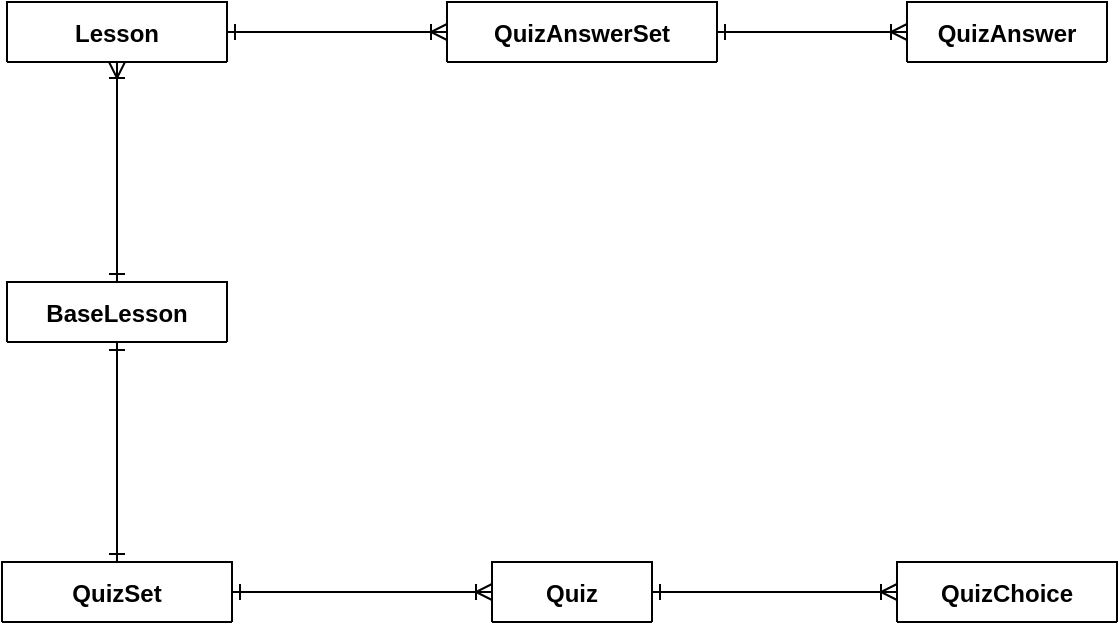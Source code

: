 <mxfile version="14.4.9" type="github">
  <diagram id="R2lEEEUBdFMjLlhIrx00" name="Page-1">
    <mxGraphModel dx="842" dy="801" grid="1" gridSize="10" guides="1" tooltips="1" connect="1" arrows="1" fold="1" page="1" pageScale="1" pageWidth="850" pageHeight="1100" math="0" shadow="0" extFonts="Permanent Marker^https://fonts.googleapis.com/css?family=Permanent+Marker">
      <root>
        <mxCell id="0" />
        <mxCell id="1" parent="0" />
        <mxCell id="cOOYBnyWmmE-Bh1Ltxbe-5" value="Quiz" style="shape=table;startSize=30;container=1;collapsible=1;childLayout=tableLayout;fixedRows=1;rowLines=0;fontStyle=1;align=center;resizeLast=1;" vertex="1" collapsed="1" parent="1">
          <mxGeometry x="375" y="760" width="80" height="30" as="geometry">
            <mxRectangle x="200" y="560" width="180" height="160" as="alternateBounds" />
          </mxGeometry>
        </mxCell>
        <mxCell id="cOOYBnyWmmE-Bh1Ltxbe-6" value="" style="shape=partialRectangle;collapsible=0;dropTarget=0;pointerEvents=0;fillColor=none;top=0;left=0;bottom=1;right=0;points=[[0,0.5],[1,0.5]];portConstraint=eastwest;" vertex="1" parent="cOOYBnyWmmE-Bh1Ltxbe-5">
          <mxGeometry y="30" width="180" height="30" as="geometry" />
        </mxCell>
        <mxCell id="cOOYBnyWmmE-Bh1Ltxbe-7" value="PK" style="shape=partialRectangle;connectable=0;fillColor=none;top=0;left=0;bottom=0;right=0;fontStyle=1;overflow=hidden;" vertex="1" parent="cOOYBnyWmmE-Bh1Ltxbe-6">
          <mxGeometry width="30" height="30" as="geometry" />
        </mxCell>
        <mxCell id="cOOYBnyWmmE-Bh1Ltxbe-8" value="UniqueID" style="shape=partialRectangle;connectable=0;fillColor=none;top=0;left=0;bottom=0;right=0;align=left;spacingLeft=6;fontStyle=5;overflow=hidden;" vertex="1" parent="cOOYBnyWmmE-Bh1Ltxbe-6">
          <mxGeometry x="30" width="150" height="30" as="geometry" />
        </mxCell>
        <mxCell id="cOOYBnyWmmE-Bh1Ltxbe-9" value="" style="shape=partialRectangle;collapsible=0;dropTarget=0;pointerEvents=0;fillColor=none;top=0;left=0;bottom=0;right=0;points=[[0,0.5],[1,0.5]];portConstraint=eastwest;" vertex="1" parent="cOOYBnyWmmE-Bh1Ltxbe-5">
          <mxGeometry y="60" width="180" height="30" as="geometry" />
        </mxCell>
        <mxCell id="cOOYBnyWmmE-Bh1Ltxbe-10" value="" style="shape=partialRectangle;connectable=0;fillColor=none;top=0;left=0;bottom=0;right=0;editable=1;overflow=hidden;" vertex="1" parent="cOOYBnyWmmE-Bh1Ltxbe-9">
          <mxGeometry width="30" height="30" as="geometry" />
        </mxCell>
        <mxCell id="cOOYBnyWmmE-Bh1Ltxbe-11" value="Row 1" style="shape=partialRectangle;connectable=0;fillColor=none;top=0;left=0;bottom=0;right=0;align=left;spacingLeft=6;overflow=hidden;" vertex="1" parent="cOOYBnyWmmE-Bh1Ltxbe-9">
          <mxGeometry x="30" width="150" height="30" as="geometry" />
        </mxCell>
        <mxCell id="cOOYBnyWmmE-Bh1Ltxbe-12" value="" style="shape=partialRectangle;collapsible=0;dropTarget=0;pointerEvents=0;fillColor=none;top=0;left=0;bottom=0;right=0;points=[[0,0.5],[1,0.5]];portConstraint=eastwest;" vertex="1" parent="cOOYBnyWmmE-Bh1Ltxbe-5">
          <mxGeometry y="90" width="180" height="30" as="geometry" />
        </mxCell>
        <mxCell id="cOOYBnyWmmE-Bh1Ltxbe-13" value="" style="shape=partialRectangle;connectable=0;fillColor=none;top=0;left=0;bottom=0;right=0;editable=1;overflow=hidden;" vertex="1" parent="cOOYBnyWmmE-Bh1Ltxbe-12">
          <mxGeometry width="30" height="30" as="geometry" />
        </mxCell>
        <mxCell id="cOOYBnyWmmE-Bh1Ltxbe-14" value="Row 2" style="shape=partialRectangle;connectable=0;fillColor=none;top=0;left=0;bottom=0;right=0;align=left;spacingLeft=6;overflow=hidden;" vertex="1" parent="cOOYBnyWmmE-Bh1Ltxbe-12">
          <mxGeometry x="30" width="150" height="30" as="geometry" />
        </mxCell>
        <mxCell id="cOOYBnyWmmE-Bh1Ltxbe-15" value="" style="shape=partialRectangle;collapsible=0;dropTarget=0;pointerEvents=0;fillColor=none;top=0;left=0;bottom=0;right=0;points=[[0,0.5],[1,0.5]];portConstraint=eastwest;" vertex="1" parent="cOOYBnyWmmE-Bh1Ltxbe-5">
          <mxGeometry y="120" width="180" height="30" as="geometry" />
        </mxCell>
        <mxCell id="cOOYBnyWmmE-Bh1Ltxbe-16" value="" style="shape=partialRectangle;connectable=0;fillColor=none;top=0;left=0;bottom=0;right=0;editable=1;overflow=hidden;" vertex="1" parent="cOOYBnyWmmE-Bh1Ltxbe-15">
          <mxGeometry width="30" height="30" as="geometry" />
        </mxCell>
        <mxCell id="cOOYBnyWmmE-Bh1Ltxbe-17" value="Row 3" style="shape=partialRectangle;connectable=0;fillColor=none;top=0;left=0;bottom=0;right=0;align=left;spacingLeft=6;overflow=hidden;" vertex="1" parent="cOOYBnyWmmE-Bh1Ltxbe-15">
          <mxGeometry x="30" width="150" height="30" as="geometry" />
        </mxCell>
        <mxCell id="cOOYBnyWmmE-Bh1Ltxbe-74" style="edgeStyle=orthogonalEdgeStyle;rounded=0;orthogonalLoop=1;jettySize=auto;html=1;exitX=0;exitY=0.5;exitDx=0;exitDy=0;entryX=1;entryY=0.5;entryDx=0;entryDy=0;startArrow=ERoneToMany;startFill=0;endArrow=ERone;endFill=0;" edge="1" parent="1" source="cOOYBnyWmmE-Bh1Ltxbe-31" target="cOOYBnyWmmE-Bh1Ltxbe-5">
          <mxGeometry relative="1" as="geometry" />
        </mxCell>
        <mxCell id="cOOYBnyWmmE-Bh1Ltxbe-31" value="QuizChoice" style="shape=table;startSize=30;container=1;collapsible=1;childLayout=tableLayout;fixedRows=1;rowLines=0;fontStyle=1;align=center;resizeLast=1;" vertex="1" collapsed="1" parent="1">
          <mxGeometry x="577.5" y="760" width="110" height="30" as="geometry">
            <mxRectangle x="460" y="560" width="180" height="160" as="alternateBounds" />
          </mxGeometry>
        </mxCell>
        <mxCell id="cOOYBnyWmmE-Bh1Ltxbe-32" value="" style="shape=partialRectangle;collapsible=0;dropTarget=0;pointerEvents=0;fillColor=none;top=0;left=0;bottom=1;right=0;points=[[0,0.5],[1,0.5]];portConstraint=eastwest;" vertex="1" parent="cOOYBnyWmmE-Bh1Ltxbe-31">
          <mxGeometry y="30" width="180" height="30" as="geometry" />
        </mxCell>
        <mxCell id="cOOYBnyWmmE-Bh1Ltxbe-33" value="PK" style="shape=partialRectangle;connectable=0;fillColor=none;top=0;left=0;bottom=0;right=0;fontStyle=1;overflow=hidden;" vertex="1" parent="cOOYBnyWmmE-Bh1Ltxbe-32">
          <mxGeometry width="30" height="30" as="geometry" />
        </mxCell>
        <mxCell id="cOOYBnyWmmE-Bh1Ltxbe-34" value="UniqueID" style="shape=partialRectangle;connectable=0;fillColor=none;top=0;left=0;bottom=0;right=0;align=left;spacingLeft=6;fontStyle=5;overflow=hidden;" vertex="1" parent="cOOYBnyWmmE-Bh1Ltxbe-32">
          <mxGeometry x="30" width="150" height="30" as="geometry" />
        </mxCell>
        <mxCell id="cOOYBnyWmmE-Bh1Ltxbe-35" value="" style="shape=partialRectangle;collapsible=0;dropTarget=0;pointerEvents=0;fillColor=none;top=0;left=0;bottom=0;right=0;points=[[0,0.5],[1,0.5]];portConstraint=eastwest;" vertex="1" parent="cOOYBnyWmmE-Bh1Ltxbe-31">
          <mxGeometry y="60" width="180" height="30" as="geometry" />
        </mxCell>
        <mxCell id="cOOYBnyWmmE-Bh1Ltxbe-36" value="" style="shape=partialRectangle;connectable=0;fillColor=none;top=0;left=0;bottom=0;right=0;editable=1;overflow=hidden;" vertex="1" parent="cOOYBnyWmmE-Bh1Ltxbe-35">
          <mxGeometry width="30" height="30" as="geometry" />
        </mxCell>
        <mxCell id="cOOYBnyWmmE-Bh1Ltxbe-37" value="Row 1" style="shape=partialRectangle;connectable=0;fillColor=none;top=0;left=0;bottom=0;right=0;align=left;spacingLeft=6;overflow=hidden;" vertex="1" parent="cOOYBnyWmmE-Bh1Ltxbe-35">
          <mxGeometry x="30" width="150" height="30" as="geometry" />
        </mxCell>
        <mxCell id="cOOYBnyWmmE-Bh1Ltxbe-38" value="" style="shape=partialRectangle;collapsible=0;dropTarget=0;pointerEvents=0;fillColor=none;top=0;left=0;bottom=0;right=0;points=[[0,0.5],[1,0.5]];portConstraint=eastwest;" vertex="1" parent="cOOYBnyWmmE-Bh1Ltxbe-31">
          <mxGeometry y="90" width="180" height="30" as="geometry" />
        </mxCell>
        <mxCell id="cOOYBnyWmmE-Bh1Ltxbe-39" value="" style="shape=partialRectangle;connectable=0;fillColor=none;top=0;left=0;bottom=0;right=0;editable=1;overflow=hidden;" vertex="1" parent="cOOYBnyWmmE-Bh1Ltxbe-38">
          <mxGeometry width="30" height="30" as="geometry" />
        </mxCell>
        <mxCell id="cOOYBnyWmmE-Bh1Ltxbe-40" value="Row 2" style="shape=partialRectangle;connectable=0;fillColor=none;top=0;left=0;bottom=0;right=0;align=left;spacingLeft=6;overflow=hidden;" vertex="1" parent="cOOYBnyWmmE-Bh1Ltxbe-38">
          <mxGeometry x="30" width="150" height="30" as="geometry" />
        </mxCell>
        <mxCell id="cOOYBnyWmmE-Bh1Ltxbe-41" value="" style="shape=partialRectangle;collapsible=0;dropTarget=0;pointerEvents=0;fillColor=none;top=0;left=0;bottom=0;right=0;points=[[0,0.5],[1,0.5]];portConstraint=eastwest;" vertex="1" parent="cOOYBnyWmmE-Bh1Ltxbe-31">
          <mxGeometry y="120" width="180" height="30" as="geometry" />
        </mxCell>
        <mxCell id="cOOYBnyWmmE-Bh1Ltxbe-42" value="" style="shape=partialRectangle;connectable=0;fillColor=none;top=0;left=0;bottom=0;right=0;editable=1;overflow=hidden;" vertex="1" parent="cOOYBnyWmmE-Bh1Ltxbe-41">
          <mxGeometry width="30" height="30" as="geometry" />
        </mxCell>
        <mxCell id="cOOYBnyWmmE-Bh1Ltxbe-43" value="Row 3" style="shape=partialRectangle;connectable=0;fillColor=none;top=0;left=0;bottom=0;right=0;align=left;spacingLeft=6;overflow=hidden;" vertex="1" parent="cOOYBnyWmmE-Bh1Ltxbe-41">
          <mxGeometry x="30" width="150" height="30" as="geometry" />
        </mxCell>
        <mxCell id="cOOYBnyWmmE-Bh1Ltxbe-71" style="edgeStyle=orthogonalEdgeStyle;rounded=0;orthogonalLoop=1;jettySize=auto;html=1;exitX=1;exitY=0.5;exitDx=0;exitDy=0;entryX=0;entryY=0.5;entryDx=0;entryDy=0;startArrow=ERone;startFill=0;endArrow=ERoneToMany;endFill=0;" edge="1" parent="1" source="cOOYBnyWmmE-Bh1Ltxbe-44" target="cOOYBnyWmmE-Bh1Ltxbe-5">
          <mxGeometry relative="1" as="geometry" />
        </mxCell>
        <mxCell id="cOOYBnyWmmE-Bh1Ltxbe-130" style="edgeStyle=orthogonalEdgeStyle;rounded=0;orthogonalLoop=1;jettySize=auto;html=1;exitX=0.5;exitY=0;exitDx=0;exitDy=0;entryX=0.5;entryY=1;entryDx=0;entryDy=0;startArrow=ERone;startFill=0;endArrow=ERone;endFill=0;" edge="1" parent="1" source="cOOYBnyWmmE-Bh1Ltxbe-44" target="cOOYBnyWmmE-Bh1Ltxbe-117">
          <mxGeometry relative="1" as="geometry" />
        </mxCell>
        <mxCell id="cOOYBnyWmmE-Bh1Ltxbe-44" value="QuizSet" style="shape=table;startSize=30;container=1;collapsible=1;childLayout=tableLayout;fixedRows=1;rowLines=0;fontStyle=1;align=center;resizeLast=1;" vertex="1" collapsed="1" parent="1">
          <mxGeometry x="130" y="760" width="115" height="30" as="geometry">
            <mxRectangle x="50" y="640" width="180" height="160" as="alternateBounds" />
          </mxGeometry>
        </mxCell>
        <mxCell id="cOOYBnyWmmE-Bh1Ltxbe-45" value="" style="shape=partialRectangle;collapsible=0;dropTarget=0;pointerEvents=0;fillColor=none;top=0;left=0;bottom=1;right=0;points=[[0,0.5],[1,0.5]];portConstraint=eastwest;" vertex="1" parent="cOOYBnyWmmE-Bh1Ltxbe-44">
          <mxGeometry y="30" width="180" height="30" as="geometry" />
        </mxCell>
        <mxCell id="cOOYBnyWmmE-Bh1Ltxbe-46" value="PK" style="shape=partialRectangle;connectable=0;fillColor=none;top=0;left=0;bottom=0;right=0;fontStyle=1;overflow=hidden;" vertex="1" parent="cOOYBnyWmmE-Bh1Ltxbe-45">
          <mxGeometry width="30" height="30" as="geometry" />
        </mxCell>
        <mxCell id="cOOYBnyWmmE-Bh1Ltxbe-47" value="UniqueID" style="shape=partialRectangle;connectable=0;fillColor=none;top=0;left=0;bottom=0;right=0;align=left;spacingLeft=6;fontStyle=5;overflow=hidden;" vertex="1" parent="cOOYBnyWmmE-Bh1Ltxbe-45">
          <mxGeometry x="30" width="150" height="30" as="geometry" />
        </mxCell>
        <mxCell id="cOOYBnyWmmE-Bh1Ltxbe-48" value="" style="shape=partialRectangle;collapsible=0;dropTarget=0;pointerEvents=0;fillColor=none;top=0;left=0;bottom=0;right=0;points=[[0,0.5],[1,0.5]];portConstraint=eastwest;" vertex="1" parent="cOOYBnyWmmE-Bh1Ltxbe-44">
          <mxGeometry y="60" width="180" height="30" as="geometry" />
        </mxCell>
        <mxCell id="cOOYBnyWmmE-Bh1Ltxbe-49" value="" style="shape=partialRectangle;connectable=0;fillColor=none;top=0;left=0;bottom=0;right=0;editable=1;overflow=hidden;" vertex="1" parent="cOOYBnyWmmE-Bh1Ltxbe-48">
          <mxGeometry width="30" height="30" as="geometry" />
        </mxCell>
        <mxCell id="cOOYBnyWmmE-Bh1Ltxbe-50" value="Row 1" style="shape=partialRectangle;connectable=0;fillColor=none;top=0;left=0;bottom=0;right=0;align=left;spacingLeft=6;overflow=hidden;" vertex="1" parent="cOOYBnyWmmE-Bh1Ltxbe-48">
          <mxGeometry x="30" width="150" height="30" as="geometry" />
        </mxCell>
        <mxCell id="cOOYBnyWmmE-Bh1Ltxbe-51" value="" style="shape=partialRectangle;collapsible=0;dropTarget=0;pointerEvents=0;fillColor=none;top=0;left=0;bottom=0;right=0;points=[[0,0.5],[1,0.5]];portConstraint=eastwest;" vertex="1" parent="cOOYBnyWmmE-Bh1Ltxbe-44">
          <mxGeometry y="90" width="180" height="30" as="geometry" />
        </mxCell>
        <mxCell id="cOOYBnyWmmE-Bh1Ltxbe-52" value="" style="shape=partialRectangle;connectable=0;fillColor=none;top=0;left=0;bottom=0;right=0;editable=1;overflow=hidden;" vertex="1" parent="cOOYBnyWmmE-Bh1Ltxbe-51">
          <mxGeometry width="30" height="30" as="geometry" />
        </mxCell>
        <mxCell id="cOOYBnyWmmE-Bh1Ltxbe-53" value="Row 2" style="shape=partialRectangle;connectable=0;fillColor=none;top=0;left=0;bottom=0;right=0;align=left;spacingLeft=6;overflow=hidden;" vertex="1" parent="cOOYBnyWmmE-Bh1Ltxbe-51">
          <mxGeometry x="30" width="150" height="30" as="geometry" />
        </mxCell>
        <mxCell id="cOOYBnyWmmE-Bh1Ltxbe-54" value="" style="shape=partialRectangle;collapsible=0;dropTarget=0;pointerEvents=0;fillColor=none;top=0;left=0;bottom=0;right=0;points=[[0,0.5],[1,0.5]];portConstraint=eastwest;" vertex="1" parent="cOOYBnyWmmE-Bh1Ltxbe-44">
          <mxGeometry y="120" width="180" height="30" as="geometry" />
        </mxCell>
        <mxCell id="cOOYBnyWmmE-Bh1Ltxbe-55" value="" style="shape=partialRectangle;connectable=0;fillColor=none;top=0;left=0;bottom=0;right=0;editable=1;overflow=hidden;" vertex="1" parent="cOOYBnyWmmE-Bh1Ltxbe-54">
          <mxGeometry width="30" height="30" as="geometry" />
        </mxCell>
        <mxCell id="cOOYBnyWmmE-Bh1Ltxbe-56" value="Row 3" style="shape=partialRectangle;connectable=0;fillColor=none;top=0;left=0;bottom=0;right=0;align=left;spacingLeft=6;overflow=hidden;" vertex="1" parent="cOOYBnyWmmE-Bh1Ltxbe-54">
          <mxGeometry x="30" width="150" height="30" as="geometry" />
        </mxCell>
        <mxCell id="cOOYBnyWmmE-Bh1Ltxbe-76" value="QuizAnswer" style="shape=table;startSize=30;container=1;collapsible=1;childLayout=tableLayout;fixedRows=1;rowLines=0;fontStyle=1;align=center;resizeLast=1;" vertex="1" collapsed="1" parent="1">
          <mxGeometry x="582.5" y="480" width="100" height="30" as="geometry">
            <mxRectangle x="640" y="400" width="180" height="130" as="alternateBounds" />
          </mxGeometry>
        </mxCell>
        <mxCell id="cOOYBnyWmmE-Bh1Ltxbe-77" value="" style="shape=partialRectangle;collapsible=0;dropTarget=0;pointerEvents=0;fillColor=none;top=0;left=0;bottom=1;right=0;points=[[0,0.5],[1,0.5]];portConstraint=eastwest;" vertex="1" parent="cOOYBnyWmmE-Bh1Ltxbe-76">
          <mxGeometry y="30" width="180" height="30" as="geometry" />
        </mxCell>
        <mxCell id="cOOYBnyWmmE-Bh1Ltxbe-78" value="PK" style="shape=partialRectangle;connectable=0;fillColor=none;top=0;left=0;bottom=0;right=0;fontStyle=1;overflow=hidden;" vertex="1" parent="cOOYBnyWmmE-Bh1Ltxbe-77">
          <mxGeometry width="30" height="30" as="geometry" />
        </mxCell>
        <mxCell id="cOOYBnyWmmE-Bh1Ltxbe-79" value="UniqueID" style="shape=partialRectangle;connectable=0;fillColor=none;top=0;left=0;bottom=0;right=0;align=left;spacingLeft=6;fontStyle=5;overflow=hidden;" vertex="1" parent="cOOYBnyWmmE-Bh1Ltxbe-77">
          <mxGeometry x="30" width="150" height="30" as="geometry" />
        </mxCell>
        <mxCell id="cOOYBnyWmmE-Bh1Ltxbe-80" value="" style="shape=partialRectangle;collapsible=0;dropTarget=0;pointerEvents=0;fillColor=none;top=0;left=0;bottom=0;right=0;points=[[0,0.5],[1,0.5]];portConstraint=eastwest;" vertex="1" parent="cOOYBnyWmmE-Bh1Ltxbe-76">
          <mxGeometry y="60" width="180" height="30" as="geometry" />
        </mxCell>
        <mxCell id="cOOYBnyWmmE-Bh1Ltxbe-81" value="" style="shape=partialRectangle;connectable=0;fillColor=none;top=0;left=0;bottom=0;right=0;editable=1;overflow=hidden;" vertex="1" parent="cOOYBnyWmmE-Bh1Ltxbe-80">
          <mxGeometry width="30" height="30" as="geometry" />
        </mxCell>
        <mxCell id="cOOYBnyWmmE-Bh1Ltxbe-82" value="quiz_choice_id" style="shape=partialRectangle;connectable=0;fillColor=none;top=0;left=0;bottom=0;right=0;align=left;spacingLeft=6;overflow=hidden;" vertex="1" parent="cOOYBnyWmmE-Bh1Ltxbe-80">
          <mxGeometry x="30" width="150" height="30" as="geometry" />
        </mxCell>
        <mxCell id="cOOYBnyWmmE-Bh1Ltxbe-83" value="" style="shape=partialRectangle;collapsible=0;dropTarget=0;pointerEvents=0;fillColor=none;top=0;left=0;bottom=0;right=0;points=[[0,0.5],[1,0.5]];portConstraint=eastwest;" vertex="1" parent="cOOYBnyWmmE-Bh1Ltxbe-76">
          <mxGeometry y="90" width="180" height="30" as="geometry" />
        </mxCell>
        <mxCell id="cOOYBnyWmmE-Bh1Ltxbe-84" value="" style="shape=partialRectangle;connectable=0;fillColor=none;top=0;left=0;bottom=0;right=0;editable=1;overflow=hidden;" vertex="1" parent="cOOYBnyWmmE-Bh1Ltxbe-83">
          <mxGeometry width="30" height="30" as="geometry" />
        </mxCell>
        <mxCell id="cOOYBnyWmmE-Bh1Ltxbe-85" value="answerSet_id" style="shape=partialRectangle;connectable=0;fillColor=none;top=0;left=0;bottom=0;right=0;align=left;spacingLeft=6;overflow=hidden;" vertex="1" parent="cOOYBnyWmmE-Bh1Ltxbe-83">
          <mxGeometry x="30" width="150" height="30" as="geometry" />
        </mxCell>
        <mxCell id="cOOYBnyWmmE-Bh1Ltxbe-89" value="QuizAnswerSet" style="shape=table;startSize=30;container=1;collapsible=1;childLayout=tableLayout;fixedRows=1;rowLines=0;fontStyle=1;align=center;resizeLast=1;" vertex="1" collapsed="1" parent="1">
          <mxGeometry x="352.5" y="480" width="135" height="30" as="geometry">
            <mxRectangle x="420" y="420" width="180" height="160" as="alternateBounds" />
          </mxGeometry>
        </mxCell>
        <mxCell id="cOOYBnyWmmE-Bh1Ltxbe-90" value="" style="shape=partialRectangle;collapsible=0;dropTarget=0;pointerEvents=0;fillColor=none;top=0;left=0;bottom=1;right=0;points=[[0,0.5],[1,0.5]];portConstraint=eastwest;" vertex="1" parent="cOOYBnyWmmE-Bh1Ltxbe-89">
          <mxGeometry y="30" width="180" height="30" as="geometry" />
        </mxCell>
        <mxCell id="cOOYBnyWmmE-Bh1Ltxbe-91" value="PK" style="shape=partialRectangle;connectable=0;fillColor=none;top=0;left=0;bottom=0;right=0;fontStyle=1;overflow=hidden;" vertex="1" parent="cOOYBnyWmmE-Bh1Ltxbe-90">
          <mxGeometry width="30" height="30" as="geometry" />
        </mxCell>
        <mxCell id="cOOYBnyWmmE-Bh1Ltxbe-92" value="UniqueID" style="shape=partialRectangle;connectable=0;fillColor=none;top=0;left=0;bottom=0;right=0;align=left;spacingLeft=6;fontStyle=5;overflow=hidden;" vertex="1" parent="cOOYBnyWmmE-Bh1Ltxbe-90">
          <mxGeometry x="30" width="150" height="30" as="geometry" />
        </mxCell>
        <mxCell id="cOOYBnyWmmE-Bh1Ltxbe-93" value="" style="shape=partialRectangle;collapsible=0;dropTarget=0;pointerEvents=0;fillColor=none;top=0;left=0;bottom=0;right=0;points=[[0,0.5],[1,0.5]];portConstraint=eastwest;" vertex="1" parent="cOOYBnyWmmE-Bh1Ltxbe-89">
          <mxGeometry y="60" width="180" height="30" as="geometry" />
        </mxCell>
        <mxCell id="cOOYBnyWmmE-Bh1Ltxbe-94" value="" style="shape=partialRectangle;connectable=0;fillColor=none;top=0;left=0;bottom=0;right=0;editable=1;overflow=hidden;" vertex="1" parent="cOOYBnyWmmE-Bh1Ltxbe-93">
          <mxGeometry width="30" height="30" as="geometry" />
        </mxCell>
        <mxCell id="cOOYBnyWmmE-Bh1Ltxbe-95" value="is_pre bool" style="shape=partialRectangle;connectable=0;fillColor=none;top=0;left=0;bottom=0;right=0;align=left;spacingLeft=6;overflow=hidden;" vertex="1" parent="cOOYBnyWmmE-Bh1Ltxbe-93">
          <mxGeometry x="30" width="150" height="30" as="geometry" />
        </mxCell>
        <mxCell id="cOOYBnyWmmE-Bh1Ltxbe-96" value="" style="shape=partialRectangle;collapsible=0;dropTarget=0;pointerEvents=0;fillColor=none;top=0;left=0;bottom=0;right=0;points=[[0,0.5],[1,0.5]];portConstraint=eastwest;" vertex="1" parent="cOOYBnyWmmE-Bh1Ltxbe-89">
          <mxGeometry y="90" width="180" height="30" as="geometry" />
        </mxCell>
        <mxCell id="cOOYBnyWmmE-Bh1Ltxbe-97" value="" style="shape=partialRectangle;connectable=0;fillColor=none;top=0;left=0;bottom=0;right=0;editable=1;overflow=hidden;" vertex="1" parent="cOOYBnyWmmE-Bh1Ltxbe-96">
          <mxGeometry width="30" height="30" as="geometry" />
        </mxCell>
        <mxCell id="cOOYBnyWmmE-Bh1Ltxbe-98" value="user" style="shape=partialRectangle;connectable=0;fillColor=none;top=0;left=0;bottom=0;right=0;align=left;spacingLeft=6;overflow=hidden;" vertex="1" parent="cOOYBnyWmmE-Bh1Ltxbe-96">
          <mxGeometry x="30" width="150" height="30" as="geometry" />
        </mxCell>
        <mxCell id="cOOYBnyWmmE-Bh1Ltxbe-99" value="" style="shape=partialRectangle;collapsible=0;dropTarget=0;pointerEvents=0;fillColor=none;top=0;left=0;bottom=0;right=0;points=[[0,0.5],[1,0.5]];portConstraint=eastwest;" vertex="1" parent="cOOYBnyWmmE-Bh1Ltxbe-89">
          <mxGeometry y="120" width="180" height="30" as="geometry" />
        </mxCell>
        <mxCell id="cOOYBnyWmmE-Bh1Ltxbe-100" value="" style="shape=partialRectangle;connectable=0;fillColor=none;top=0;left=0;bottom=0;right=0;editable=1;overflow=hidden;" vertex="1" parent="cOOYBnyWmmE-Bh1Ltxbe-99">
          <mxGeometry width="30" height="30" as="geometry" />
        </mxCell>
        <mxCell id="cOOYBnyWmmE-Bh1Ltxbe-101" value="lesson_id" style="shape=partialRectangle;connectable=0;fillColor=none;top=0;left=0;bottom=0;right=0;align=left;spacingLeft=6;overflow=hidden;" vertex="1" parent="cOOYBnyWmmE-Bh1Ltxbe-99">
          <mxGeometry x="30" width="150" height="30" as="geometry" />
        </mxCell>
        <mxCell id="cOOYBnyWmmE-Bh1Ltxbe-144" value="" style="edgeStyle=orthogonalEdgeStyle;rounded=0;orthogonalLoop=1;jettySize=auto;html=1;startArrow=ERone;startFill=0;endArrow=ERoneToMany;endFill=0;exitX=0.5;exitY=0;exitDx=0;exitDy=0;" edge="1" parent="1" source="cOOYBnyWmmE-Bh1Ltxbe-117" target="cOOYBnyWmmE-Bh1Ltxbe-135">
          <mxGeometry relative="1" as="geometry">
            <mxPoint x="180" y="485" as="targetPoint" />
          </mxGeometry>
        </mxCell>
        <mxCell id="cOOYBnyWmmE-Bh1Ltxbe-117" value="BaseLesson" style="shape=table;startSize=30;container=1;collapsible=1;childLayout=tableLayout;fixedRows=1;rowLines=0;fontStyle=1;align=center;resizeLast=1;" vertex="1" collapsed="1" parent="1">
          <mxGeometry x="132.5" y="620" width="110" height="30" as="geometry">
            <mxRectangle x="132.5" y="620" width="180" height="160" as="alternateBounds" />
          </mxGeometry>
        </mxCell>
        <mxCell id="cOOYBnyWmmE-Bh1Ltxbe-118" value="" style="shape=partialRectangle;collapsible=0;dropTarget=0;pointerEvents=0;fillColor=none;top=0;left=0;bottom=1;right=0;points=[[0,0.5],[1,0.5]];portConstraint=eastwest;" vertex="1" parent="cOOYBnyWmmE-Bh1Ltxbe-117">
          <mxGeometry y="30" width="180" height="30" as="geometry" />
        </mxCell>
        <mxCell id="cOOYBnyWmmE-Bh1Ltxbe-119" value="PK" style="shape=partialRectangle;connectable=0;fillColor=none;top=0;left=0;bottom=0;right=0;fontStyle=1;overflow=hidden;" vertex="1" parent="cOOYBnyWmmE-Bh1Ltxbe-118">
          <mxGeometry width="30" height="30" as="geometry" />
        </mxCell>
        <mxCell id="cOOYBnyWmmE-Bh1Ltxbe-120" value="UniqueID" style="shape=partialRectangle;connectable=0;fillColor=none;top=0;left=0;bottom=0;right=0;align=left;spacingLeft=6;fontStyle=5;overflow=hidden;" vertex="1" parent="cOOYBnyWmmE-Bh1Ltxbe-118">
          <mxGeometry x="30" width="150" height="30" as="geometry" />
        </mxCell>
        <mxCell id="cOOYBnyWmmE-Bh1Ltxbe-121" value="" style="shape=partialRectangle;collapsible=0;dropTarget=0;pointerEvents=0;fillColor=none;top=0;left=0;bottom=0;right=0;points=[[0,0.5],[1,0.5]];portConstraint=eastwest;" vertex="1" parent="cOOYBnyWmmE-Bh1Ltxbe-117">
          <mxGeometry y="60" width="180" height="30" as="geometry" />
        </mxCell>
        <mxCell id="cOOYBnyWmmE-Bh1Ltxbe-122" value="" style="shape=partialRectangle;connectable=0;fillColor=none;top=0;left=0;bottom=0;right=0;editable=1;overflow=hidden;" vertex="1" parent="cOOYBnyWmmE-Bh1Ltxbe-121">
          <mxGeometry width="30" height="30" as="geometry" />
        </mxCell>
        <mxCell id="cOOYBnyWmmE-Bh1Ltxbe-123" value="Row 1" style="shape=partialRectangle;connectable=0;fillColor=none;top=0;left=0;bottom=0;right=0;align=left;spacingLeft=6;overflow=hidden;" vertex="1" parent="cOOYBnyWmmE-Bh1Ltxbe-121">
          <mxGeometry x="30" width="150" height="30" as="geometry" />
        </mxCell>
        <mxCell id="cOOYBnyWmmE-Bh1Ltxbe-124" value="" style="shape=partialRectangle;collapsible=0;dropTarget=0;pointerEvents=0;fillColor=none;top=0;left=0;bottom=0;right=0;points=[[0,0.5],[1,0.5]];portConstraint=eastwest;" vertex="1" parent="cOOYBnyWmmE-Bh1Ltxbe-117">
          <mxGeometry y="90" width="180" height="30" as="geometry" />
        </mxCell>
        <mxCell id="cOOYBnyWmmE-Bh1Ltxbe-125" value="" style="shape=partialRectangle;connectable=0;fillColor=none;top=0;left=0;bottom=0;right=0;editable=1;overflow=hidden;" vertex="1" parent="cOOYBnyWmmE-Bh1Ltxbe-124">
          <mxGeometry width="30" height="30" as="geometry" />
        </mxCell>
        <mxCell id="cOOYBnyWmmE-Bh1Ltxbe-126" value="Row 2" style="shape=partialRectangle;connectable=0;fillColor=none;top=0;left=0;bottom=0;right=0;align=left;spacingLeft=6;overflow=hidden;" vertex="1" parent="cOOYBnyWmmE-Bh1Ltxbe-124">
          <mxGeometry x="30" width="150" height="30" as="geometry" />
        </mxCell>
        <mxCell id="cOOYBnyWmmE-Bh1Ltxbe-127" value="" style="shape=partialRectangle;collapsible=0;dropTarget=0;pointerEvents=0;fillColor=none;top=0;left=0;bottom=0;right=0;points=[[0,0.5],[1,0.5]];portConstraint=eastwest;" vertex="1" parent="cOOYBnyWmmE-Bh1Ltxbe-117">
          <mxGeometry y="120" width="180" height="30" as="geometry" />
        </mxCell>
        <mxCell id="cOOYBnyWmmE-Bh1Ltxbe-128" value="" style="shape=partialRectangle;connectable=0;fillColor=none;top=0;left=0;bottom=0;right=0;editable=1;overflow=hidden;" vertex="1" parent="cOOYBnyWmmE-Bh1Ltxbe-127">
          <mxGeometry width="30" height="30" as="geometry" />
        </mxCell>
        <mxCell id="cOOYBnyWmmE-Bh1Ltxbe-129" value="Row 3" style="shape=partialRectangle;connectable=0;fillColor=none;top=0;left=0;bottom=0;right=0;align=left;spacingLeft=6;overflow=hidden;" vertex="1" parent="cOOYBnyWmmE-Bh1Ltxbe-127">
          <mxGeometry x="30" width="150" height="30" as="geometry" />
        </mxCell>
        <mxCell id="cOOYBnyWmmE-Bh1Ltxbe-131" value="Lesson" style="shape=table;startSize=30;container=1;collapsible=1;childLayout=tableLayout;fixedRows=1;rowLines=0;fontStyle=1;align=center;resizeLast=1;" vertex="1" collapsed="1" parent="1">
          <mxGeometry x="132.5" y="480" width="110" height="30" as="geometry">
            <mxRectangle x="200" y="420" width="180" height="160" as="alternateBounds" />
          </mxGeometry>
        </mxCell>
        <mxCell id="cOOYBnyWmmE-Bh1Ltxbe-132" value="" style="shape=partialRectangle;collapsible=0;dropTarget=0;pointerEvents=0;fillColor=none;top=0;left=0;bottom=1;right=0;points=[[0,0.5],[1,0.5]];portConstraint=eastwest;" vertex="1" parent="cOOYBnyWmmE-Bh1Ltxbe-131">
          <mxGeometry y="30" width="180" height="30" as="geometry" />
        </mxCell>
        <mxCell id="cOOYBnyWmmE-Bh1Ltxbe-133" value="PK" style="shape=partialRectangle;connectable=0;fillColor=none;top=0;left=0;bottom=0;right=0;fontStyle=1;overflow=hidden;" vertex="1" parent="cOOYBnyWmmE-Bh1Ltxbe-132">
          <mxGeometry width="30" height="30" as="geometry" />
        </mxCell>
        <mxCell id="cOOYBnyWmmE-Bh1Ltxbe-134" value="UniqueID" style="shape=partialRectangle;connectable=0;fillColor=none;top=0;left=0;bottom=0;right=0;align=left;spacingLeft=6;fontStyle=5;overflow=hidden;" vertex="1" parent="cOOYBnyWmmE-Bh1Ltxbe-132">
          <mxGeometry x="30" width="150" height="30" as="geometry" />
        </mxCell>
        <mxCell id="cOOYBnyWmmE-Bh1Ltxbe-135" value="" style="shape=partialRectangle;collapsible=0;dropTarget=0;pointerEvents=0;fillColor=none;top=0;left=0;bottom=0;right=0;points=[[0,0.5],[1,0.5]];portConstraint=eastwest;" vertex="1" parent="cOOYBnyWmmE-Bh1Ltxbe-131">
          <mxGeometry y="60" width="180" height="30" as="geometry" />
        </mxCell>
        <mxCell id="cOOYBnyWmmE-Bh1Ltxbe-136" value="" style="shape=partialRectangle;connectable=0;fillColor=none;top=0;left=0;bottom=0;right=0;editable=1;overflow=hidden;" vertex="1" parent="cOOYBnyWmmE-Bh1Ltxbe-135">
          <mxGeometry width="30" height="30" as="geometry" />
        </mxCell>
        <mxCell id="cOOYBnyWmmE-Bh1Ltxbe-137" value="baseLesson_id" style="shape=partialRectangle;connectable=0;fillColor=none;top=0;left=0;bottom=0;right=0;align=left;spacingLeft=6;overflow=hidden;" vertex="1" parent="cOOYBnyWmmE-Bh1Ltxbe-135">
          <mxGeometry x="30" width="150" height="30" as="geometry" />
        </mxCell>
        <mxCell id="cOOYBnyWmmE-Bh1Ltxbe-138" value="" style="shape=partialRectangle;collapsible=0;dropTarget=0;pointerEvents=0;fillColor=none;top=0;left=0;bottom=0;right=0;points=[[0,0.5],[1,0.5]];portConstraint=eastwest;" vertex="1" parent="cOOYBnyWmmE-Bh1Ltxbe-131">
          <mxGeometry y="90" width="180" height="30" as="geometry" />
        </mxCell>
        <mxCell id="cOOYBnyWmmE-Bh1Ltxbe-139" value="" style="shape=partialRectangle;connectable=0;fillColor=none;top=0;left=0;bottom=0;right=0;editable=1;overflow=hidden;" vertex="1" parent="cOOYBnyWmmE-Bh1Ltxbe-138">
          <mxGeometry width="30" height="30" as="geometry" />
        </mxCell>
        <mxCell id="cOOYBnyWmmE-Bh1Ltxbe-140" value="Row 2" style="shape=partialRectangle;connectable=0;fillColor=none;top=0;left=0;bottom=0;right=0;align=left;spacingLeft=6;overflow=hidden;" vertex="1" parent="cOOYBnyWmmE-Bh1Ltxbe-138">
          <mxGeometry x="30" width="150" height="30" as="geometry" />
        </mxCell>
        <mxCell id="cOOYBnyWmmE-Bh1Ltxbe-141" value="" style="shape=partialRectangle;collapsible=0;dropTarget=0;pointerEvents=0;fillColor=none;top=0;left=0;bottom=0;right=0;points=[[0,0.5],[1,0.5]];portConstraint=eastwest;" vertex="1" parent="cOOYBnyWmmE-Bh1Ltxbe-131">
          <mxGeometry y="120" width="180" height="30" as="geometry" />
        </mxCell>
        <mxCell id="cOOYBnyWmmE-Bh1Ltxbe-142" value="" style="shape=partialRectangle;connectable=0;fillColor=none;top=0;left=0;bottom=0;right=0;editable=1;overflow=hidden;" vertex="1" parent="cOOYBnyWmmE-Bh1Ltxbe-141">
          <mxGeometry width="30" height="30" as="geometry" />
        </mxCell>
        <mxCell id="cOOYBnyWmmE-Bh1Ltxbe-143" value="Row 3" style="shape=partialRectangle;connectable=0;fillColor=none;top=0;left=0;bottom=0;right=0;align=left;spacingLeft=6;overflow=hidden;" vertex="1" parent="cOOYBnyWmmE-Bh1Ltxbe-141">
          <mxGeometry x="30" width="150" height="30" as="geometry" />
        </mxCell>
        <mxCell id="cOOYBnyWmmE-Bh1Ltxbe-152" style="edgeStyle=orthogonalEdgeStyle;rounded=0;orthogonalLoop=1;jettySize=auto;html=1;exitX=0;exitY=0.5;exitDx=0;exitDy=0;startArrow=ERoneToMany;startFill=0;endArrow=ERone;endFill=0;" edge="1" parent="1" source="cOOYBnyWmmE-Bh1Ltxbe-80" target="cOOYBnyWmmE-Bh1Ltxbe-90">
          <mxGeometry relative="1" as="geometry">
            <mxPoint x="572.5" y="495" as="sourcePoint" />
          </mxGeometry>
        </mxCell>
        <mxCell id="cOOYBnyWmmE-Bh1Ltxbe-153" style="edgeStyle=orthogonalEdgeStyle;rounded=0;orthogonalLoop=1;jettySize=auto;html=1;exitX=0;exitY=0.5;exitDx=0;exitDy=0;startArrow=ERoneToMany;startFill=0;endArrow=ERone;endFill=0;" edge="1" parent="1" source="cOOYBnyWmmE-Bh1Ltxbe-99" target="cOOYBnyWmmE-Bh1Ltxbe-132">
          <mxGeometry relative="1" as="geometry" />
        </mxCell>
      </root>
    </mxGraphModel>
  </diagram>
</mxfile>
